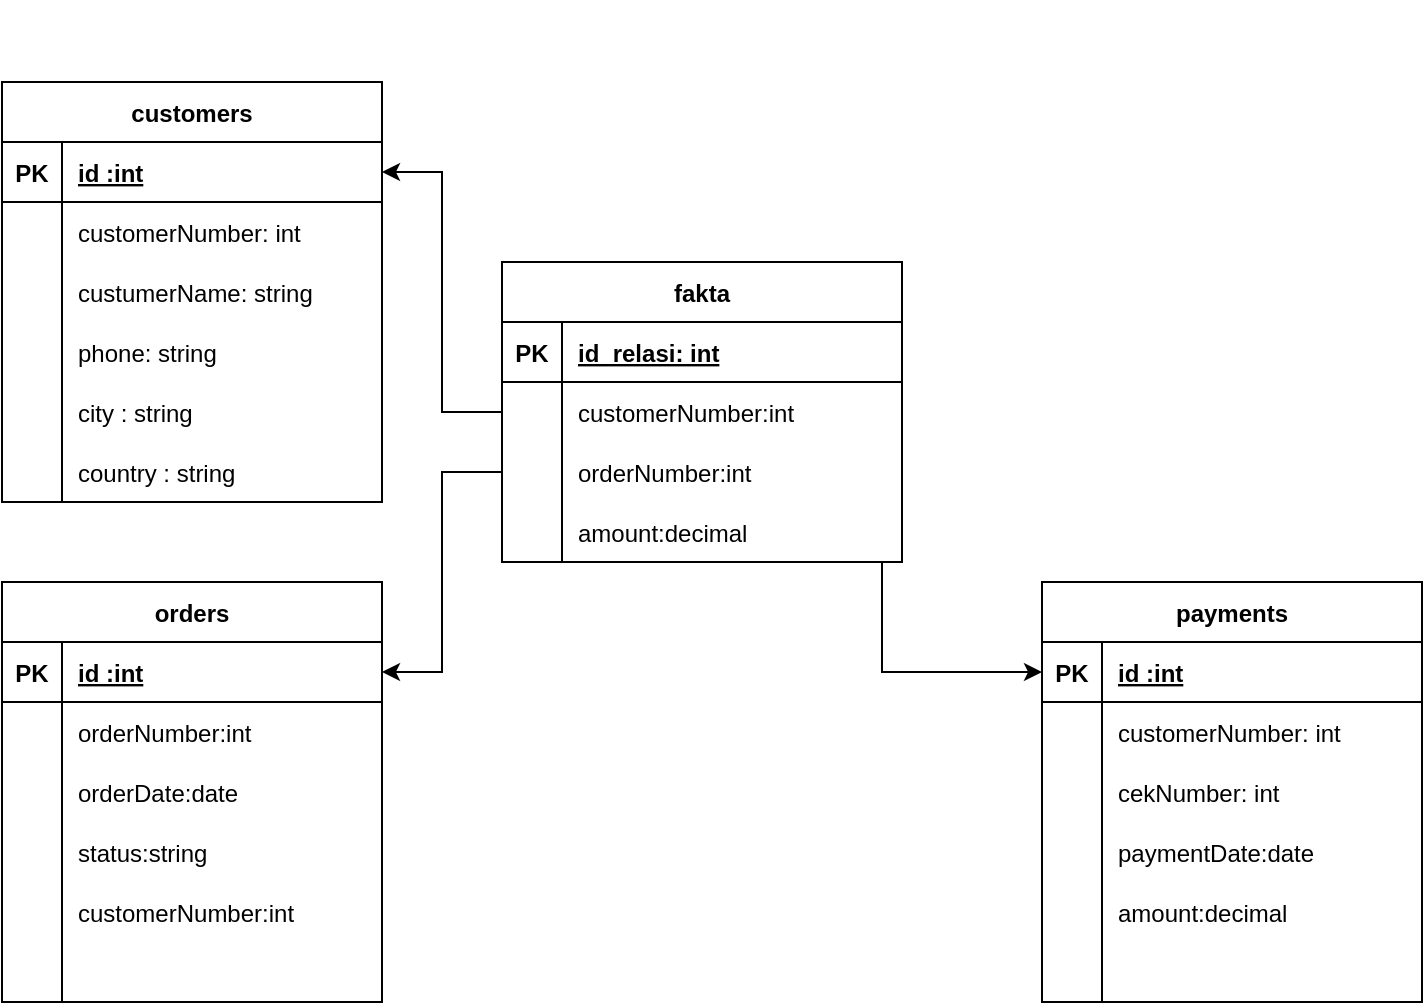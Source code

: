 <mxfile version="20.6.0" type="google"><diagram id="YVoLqZJofukBUi7LEMni" name="Page-1"><mxGraphModel grid="1" page="1" gridSize="10" guides="1" tooltips="1" connect="1" arrows="1" fold="1" pageScale="1" pageWidth="850" pageHeight="1100" math="0" shadow="0"><root><mxCell id="0"/><mxCell id="1" parent="0"/><mxCell id="QaGLvNw8Jx_cDBqKY7SF-19" value="customers" style="shape=table;startSize=30;container=1;collapsible=1;childLayout=tableLayout;fixedRows=1;rowLines=0;fontStyle=1;align=center;resizeLast=1;" vertex="1" parent="1"><mxGeometry x="40" y="120" width="190" height="210" as="geometry"/></mxCell><mxCell id="QaGLvNw8Jx_cDBqKY7SF-20" value="" style="shape=tableRow;horizontal=0;startSize=0;swimlaneHead=0;swimlaneBody=0;fillColor=none;collapsible=0;dropTarget=0;points=[[0,0.5],[1,0.5]];portConstraint=eastwest;top=0;left=0;right=0;bottom=1;" vertex="1" parent="QaGLvNw8Jx_cDBqKY7SF-19"><mxGeometry y="30" width="190" height="30" as="geometry"/></mxCell><mxCell id="QaGLvNw8Jx_cDBqKY7SF-21" value="PK" style="shape=partialRectangle;connectable=0;fillColor=none;top=0;left=0;bottom=0;right=0;fontStyle=1;overflow=hidden;" vertex="1" parent="QaGLvNw8Jx_cDBqKY7SF-20"><mxGeometry width="30" height="30" as="geometry"><mxRectangle width="30" height="30" as="alternateBounds"/></mxGeometry></mxCell><mxCell id="QaGLvNw8Jx_cDBqKY7SF-22" value="id :int" style="shape=partialRectangle;connectable=0;fillColor=none;top=0;left=0;bottom=0;right=0;align=left;spacingLeft=6;fontStyle=5;overflow=hidden;" vertex="1" parent="QaGLvNw8Jx_cDBqKY7SF-20"><mxGeometry x="30" width="160" height="30" as="geometry"><mxRectangle width="160" height="30" as="alternateBounds"/></mxGeometry></mxCell><mxCell id="QaGLvNw8Jx_cDBqKY7SF-23" value="" style="shape=tableRow;horizontal=0;startSize=0;swimlaneHead=0;swimlaneBody=0;fillColor=none;collapsible=0;dropTarget=0;points=[[0,0.5],[1,0.5]];portConstraint=eastwest;top=0;left=0;right=0;bottom=0;" vertex="1" parent="QaGLvNw8Jx_cDBqKY7SF-19"><mxGeometry y="60" width="190" height="30" as="geometry"/></mxCell><mxCell id="QaGLvNw8Jx_cDBqKY7SF-24" value="" style="shape=partialRectangle;connectable=0;fillColor=none;top=0;left=0;bottom=0;right=0;editable=1;overflow=hidden;" vertex="1" parent="QaGLvNw8Jx_cDBqKY7SF-23"><mxGeometry width="30" height="30" as="geometry"><mxRectangle width="30" height="30" as="alternateBounds"/></mxGeometry></mxCell><mxCell id="QaGLvNw8Jx_cDBqKY7SF-25" value="customerNumber: int" style="shape=partialRectangle;connectable=0;fillColor=none;top=0;left=0;bottom=0;right=0;align=left;spacingLeft=6;overflow=hidden;" vertex="1" parent="QaGLvNw8Jx_cDBqKY7SF-23"><mxGeometry x="30" width="160" height="30" as="geometry"><mxRectangle width="160" height="30" as="alternateBounds"/></mxGeometry></mxCell><mxCell id="QaGLvNw8Jx_cDBqKY7SF-26" value="" style="shape=tableRow;horizontal=0;startSize=0;swimlaneHead=0;swimlaneBody=0;fillColor=none;collapsible=0;dropTarget=0;points=[[0,0.5],[1,0.5]];portConstraint=eastwest;top=0;left=0;right=0;bottom=0;" vertex="1" parent="QaGLvNw8Jx_cDBqKY7SF-19"><mxGeometry y="90" width="190" height="30" as="geometry"/></mxCell><mxCell id="QaGLvNw8Jx_cDBqKY7SF-27" value="" style="shape=partialRectangle;connectable=0;fillColor=none;top=0;left=0;bottom=0;right=0;editable=1;overflow=hidden;" vertex="1" parent="QaGLvNw8Jx_cDBqKY7SF-26"><mxGeometry width="30" height="30" as="geometry"><mxRectangle width="30" height="30" as="alternateBounds"/></mxGeometry></mxCell><mxCell id="QaGLvNw8Jx_cDBqKY7SF-28" value="custumerName: string" style="shape=partialRectangle;connectable=0;fillColor=none;top=0;left=0;bottom=0;right=0;align=left;spacingLeft=6;overflow=hidden;" vertex="1" parent="QaGLvNw8Jx_cDBqKY7SF-26"><mxGeometry x="30" width="160" height="30" as="geometry"><mxRectangle width="160" height="30" as="alternateBounds"/></mxGeometry></mxCell><mxCell id="QaGLvNw8Jx_cDBqKY7SF-29" value="" style="shape=tableRow;horizontal=0;startSize=0;swimlaneHead=0;swimlaneBody=0;fillColor=none;collapsible=0;dropTarget=0;points=[[0,0.5],[1,0.5]];portConstraint=eastwest;top=0;left=0;right=0;bottom=0;" vertex="1" parent="QaGLvNw8Jx_cDBqKY7SF-19"><mxGeometry y="120" width="190" height="30" as="geometry"/></mxCell><mxCell id="QaGLvNw8Jx_cDBqKY7SF-30" value="" style="shape=partialRectangle;connectable=0;fillColor=none;top=0;left=0;bottom=0;right=0;editable=1;overflow=hidden;" vertex="1" parent="QaGLvNw8Jx_cDBqKY7SF-29"><mxGeometry width="30" height="30" as="geometry"><mxRectangle width="30" height="30" as="alternateBounds"/></mxGeometry></mxCell><mxCell id="QaGLvNw8Jx_cDBqKY7SF-31" value="" style="shape=partialRectangle;connectable=0;fillColor=none;top=0;left=0;bottom=0;right=0;align=left;spacingLeft=6;overflow=hidden;" vertex="1" parent="QaGLvNw8Jx_cDBqKY7SF-29"><mxGeometry x="30" width="160" height="30" as="geometry"><mxRectangle width="160" height="30" as="alternateBounds"/></mxGeometry></mxCell><mxCell id="QaGLvNw8Jx_cDBqKY7SF-32" value="" style="shape=tableRow;horizontal=0;startSize=0;swimlaneHead=0;swimlaneBody=0;fillColor=none;collapsible=0;dropTarget=0;points=[[0,0.5],[1,0.5]];portConstraint=eastwest;top=0;left=0;right=0;bottom=0;" vertex="1" parent="1"><mxGeometry x="40" y="80" width="180" height="30" as="geometry"/></mxCell><mxCell id="QaGLvNw8Jx_cDBqKY7SF-33" value="" style="shape=partialRectangle;connectable=0;fillColor=none;top=0;left=0;bottom=0;right=0;editable=1;overflow=hidden;" vertex="1" parent="QaGLvNw8Jx_cDBqKY7SF-32"><mxGeometry width="30" height="30" as="geometry"><mxRectangle width="30" height="30" as="alternateBounds"/></mxGeometry></mxCell><mxCell id="QaGLvNw8Jx_cDBqKY7SF-34" value="phone: string" style="shape=partialRectangle;connectable=0;fillColor=none;top=0;left=0;bottom=0;right=0;align=left;spacingLeft=6;overflow=hidden;" vertex="1" parent="1"><mxGeometry x="70" y="240" width="150" height="30" as="geometry"><mxRectangle width="150" height="30" as="alternateBounds"/></mxGeometry></mxCell><mxCell id="QaGLvNw8Jx_cDBqKY7SF-35" value="city : string" style="shape=partialRectangle;connectable=0;fillColor=none;top=0;left=0;bottom=0;right=0;align=left;spacingLeft=6;overflow=hidden;" vertex="1" parent="1"><mxGeometry x="70" y="270" width="150" height="30" as="geometry"><mxRectangle width="150" height="30" as="alternateBounds"/></mxGeometry></mxCell><mxCell id="QaGLvNw8Jx_cDBqKY7SF-36" value="" style="endArrow=none;html=1;rounded=0;" edge="1" parent="1"><mxGeometry width="50" height="50" relative="1" as="geometry"><mxPoint x="70" y="330" as="sourcePoint"/><mxPoint x="70" y="270" as="targetPoint"/></mxGeometry></mxCell><mxCell id="QaGLvNw8Jx_cDBqKY7SF-37" value="payments" style="shape=table;startSize=30;container=1;collapsible=1;childLayout=tableLayout;fixedRows=1;rowLines=0;fontStyle=1;align=center;resizeLast=1;" vertex="1" parent="1"><mxGeometry x="560" y="370" width="190" height="210" as="geometry"/></mxCell><mxCell id="QaGLvNw8Jx_cDBqKY7SF-38" value="" style="shape=tableRow;horizontal=0;startSize=0;swimlaneHead=0;swimlaneBody=0;fillColor=none;collapsible=0;dropTarget=0;points=[[0,0.5],[1,0.5]];portConstraint=eastwest;top=0;left=0;right=0;bottom=1;" vertex="1" parent="QaGLvNw8Jx_cDBqKY7SF-37"><mxGeometry y="30" width="190" height="30" as="geometry"/></mxCell><mxCell id="QaGLvNw8Jx_cDBqKY7SF-39" value="PK" style="shape=partialRectangle;connectable=0;fillColor=none;top=0;left=0;bottom=0;right=0;fontStyle=1;overflow=hidden;" vertex="1" parent="QaGLvNw8Jx_cDBqKY7SF-38"><mxGeometry width="30" height="30" as="geometry"><mxRectangle width="30" height="30" as="alternateBounds"/></mxGeometry></mxCell><mxCell id="QaGLvNw8Jx_cDBqKY7SF-40" value="id :int" style="shape=partialRectangle;connectable=0;fillColor=none;top=0;left=0;bottom=0;right=0;align=left;spacingLeft=6;fontStyle=5;overflow=hidden;" vertex="1" parent="QaGLvNw8Jx_cDBqKY7SF-38"><mxGeometry x="30" width="160" height="30" as="geometry"><mxRectangle width="160" height="30" as="alternateBounds"/></mxGeometry></mxCell><mxCell id="QaGLvNw8Jx_cDBqKY7SF-41" value="" style="shape=tableRow;horizontal=0;startSize=0;swimlaneHead=0;swimlaneBody=0;fillColor=none;collapsible=0;dropTarget=0;points=[[0,0.5],[1,0.5]];portConstraint=eastwest;top=0;left=0;right=0;bottom=0;" vertex="1" parent="QaGLvNw8Jx_cDBqKY7SF-37"><mxGeometry y="60" width="190" height="30" as="geometry"/></mxCell><mxCell id="QaGLvNw8Jx_cDBqKY7SF-42" value="" style="shape=partialRectangle;connectable=0;fillColor=none;top=0;left=0;bottom=0;right=0;editable=1;overflow=hidden;" vertex="1" parent="QaGLvNw8Jx_cDBqKY7SF-41"><mxGeometry width="30" height="30" as="geometry"><mxRectangle width="30" height="30" as="alternateBounds"/></mxGeometry></mxCell><mxCell id="QaGLvNw8Jx_cDBqKY7SF-43" value="customerNumber: int" style="shape=partialRectangle;connectable=0;fillColor=none;top=0;left=0;bottom=0;right=0;align=left;spacingLeft=6;overflow=hidden;" vertex="1" parent="QaGLvNw8Jx_cDBqKY7SF-41"><mxGeometry x="30" width="160" height="30" as="geometry"><mxRectangle width="160" height="30" as="alternateBounds"/></mxGeometry></mxCell><mxCell id="QaGLvNw8Jx_cDBqKY7SF-44" value="" style="shape=tableRow;horizontal=0;startSize=0;swimlaneHead=0;swimlaneBody=0;fillColor=none;collapsible=0;dropTarget=0;points=[[0,0.5],[1,0.5]];portConstraint=eastwest;top=0;left=0;right=0;bottom=0;" vertex="1" parent="QaGLvNw8Jx_cDBqKY7SF-37"><mxGeometry y="90" width="190" height="30" as="geometry"/></mxCell><mxCell id="QaGLvNw8Jx_cDBqKY7SF-45" value="" style="shape=partialRectangle;connectable=0;fillColor=none;top=0;left=0;bottom=0;right=0;editable=1;overflow=hidden;" vertex="1" parent="QaGLvNw8Jx_cDBqKY7SF-44"><mxGeometry width="30" height="30" as="geometry"><mxRectangle width="30" height="30" as="alternateBounds"/></mxGeometry></mxCell><mxCell id="QaGLvNw8Jx_cDBqKY7SF-46" value="cekNumber: int" style="shape=partialRectangle;connectable=0;fillColor=none;top=0;left=0;bottom=0;right=0;align=left;spacingLeft=6;overflow=hidden;" vertex="1" parent="QaGLvNw8Jx_cDBqKY7SF-44"><mxGeometry x="30" width="160" height="30" as="geometry"><mxRectangle width="160" height="30" as="alternateBounds"/></mxGeometry></mxCell><mxCell id="QaGLvNw8Jx_cDBqKY7SF-47" value="" style="shape=tableRow;horizontal=0;startSize=0;swimlaneHead=0;swimlaneBody=0;fillColor=none;collapsible=0;dropTarget=0;points=[[0,0.5],[1,0.5]];portConstraint=eastwest;top=0;left=0;right=0;bottom=0;" vertex="1" parent="QaGLvNw8Jx_cDBqKY7SF-37"><mxGeometry y="120" width="190" height="30" as="geometry"/></mxCell><mxCell id="QaGLvNw8Jx_cDBqKY7SF-48" value="" style="shape=partialRectangle;connectable=0;fillColor=none;top=0;left=0;bottom=0;right=0;editable=1;overflow=hidden;" vertex="1" parent="QaGLvNw8Jx_cDBqKY7SF-47"><mxGeometry width="30" height="30" as="geometry"><mxRectangle width="30" height="30" as="alternateBounds"/></mxGeometry></mxCell><mxCell id="QaGLvNw8Jx_cDBqKY7SF-49" value="" style="shape=partialRectangle;connectable=0;fillColor=none;top=0;left=0;bottom=0;right=0;align=left;spacingLeft=6;overflow=hidden;" vertex="1" parent="QaGLvNw8Jx_cDBqKY7SF-47"><mxGeometry x="30" width="160" height="30" as="geometry"><mxRectangle width="160" height="30" as="alternateBounds"/></mxGeometry></mxCell><mxCell id="QaGLvNw8Jx_cDBqKY7SF-50" value="paymentDate:date" style="shape=partialRectangle;connectable=0;fillColor=none;top=0;left=0;bottom=0;right=0;align=left;spacingLeft=6;overflow=hidden;" vertex="1" parent="1"><mxGeometry x="590" y="490" width="150" height="30" as="geometry"><mxRectangle width="150" height="30" as="alternateBounds"/></mxGeometry></mxCell><mxCell id="QaGLvNw8Jx_cDBqKY7SF-51" value="amount:decimal" style="shape=partialRectangle;connectable=0;fillColor=none;top=0;left=0;bottom=0;right=0;align=left;spacingLeft=6;overflow=hidden;" vertex="1" parent="1"><mxGeometry x="590" y="520" width="150" height="30" as="geometry"><mxRectangle width="150" height="30" as="alternateBounds"/></mxGeometry></mxCell><mxCell id="QaGLvNw8Jx_cDBqKY7SF-52" value="" style="endArrow=none;html=1;rounded=0;" edge="1" parent="1"><mxGeometry width="50" height="50" relative="1" as="geometry"><mxPoint x="590" y="580" as="sourcePoint"/><mxPoint x="590" y="520" as="targetPoint"/></mxGeometry></mxCell><mxCell id="QaGLvNw8Jx_cDBqKY7SF-53" value="orders" style="shape=table;startSize=30;container=1;collapsible=1;childLayout=tableLayout;fixedRows=1;rowLines=0;fontStyle=1;align=center;resizeLast=1;" vertex="1" parent="1"><mxGeometry x="40" y="370" width="190" height="210" as="geometry"/></mxCell><mxCell id="QaGLvNw8Jx_cDBqKY7SF-54" value="" style="shape=tableRow;horizontal=0;startSize=0;swimlaneHead=0;swimlaneBody=0;fillColor=none;collapsible=0;dropTarget=0;points=[[0,0.5],[1,0.5]];portConstraint=eastwest;top=0;left=0;right=0;bottom=1;" vertex="1" parent="QaGLvNw8Jx_cDBqKY7SF-53"><mxGeometry y="30" width="190" height="30" as="geometry"/></mxCell><mxCell id="QaGLvNw8Jx_cDBqKY7SF-55" value="PK" style="shape=partialRectangle;connectable=0;fillColor=none;top=0;left=0;bottom=0;right=0;fontStyle=1;overflow=hidden;" vertex="1" parent="QaGLvNw8Jx_cDBqKY7SF-54"><mxGeometry width="30" height="30" as="geometry"><mxRectangle width="30" height="30" as="alternateBounds"/></mxGeometry></mxCell><mxCell id="QaGLvNw8Jx_cDBqKY7SF-56" value="id :int" style="shape=partialRectangle;connectable=0;fillColor=none;top=0;left=0;bottom=0;right=0;align=left;spacingLeft=6;fontStyle=5;overflow=hidden;" vertex="1" parent="QaGLvNw8Jx_cDBqKY7SF-54"><mxGeometry x="30" width="160" height="30" as="geometry"><mxRectangle width="160" height="30" as="alternateBounds"/></mxGeometry></mxCell><mxCell id="QaGLvNw8Jx_cDBqKY7SF-57" value="" style="shape=tableRow;horizontal=0;startSize=0;swimlaneHead=0;swimlaneBody=0;fillColor=none;collapsible=0;dropTarget=0;points=[[0,0.5],[1,0.5]];portConstraint=eastwest;top=0;left=0;right=0;bottom=0;" vertex="1" parent="QaGLvNw8Jx_cDBqKY7SF-53"><mxGeometry y="60" width="190" height="30" as="geometry"/></mxCell><mxCell id="QaGLvNw8Jx_cDBqKY7SF-58" value="" style="shape=partialRectangle;connectable=0;fillColor=none;top=0;left=0;bottom=0;right=0;editable=1;overflow=hidden;" vertex="1" parent="QaGLvNw8Jx_cDBqKY7SF-57"><mxGeometry width="30" height="30" as="geometry"><mxRectangle width="30" height="30" as="alternateBounds"/></mxGeometry></mxCell><mxCell id="QaGLvNw8Jx_cDBqKY7SF-59" value="orderNumber:int" style="shape=partialRectangle;connectable=0;fillColor=none;top=0;left=0;bottom=0;right=0;align=left;spacingLeft=6;overflow=hidden;" vertex="1" parent="QaGLvNw8Jx_cDBqKY7SF-57"><mxGeometry x="30" width="160" height="30" as="geometry"><mxRectangle width="160" height="30" as="alternateBounds"/></mxGeometry></mxCell><mxCell id="QaGLvNw8Jx_cDBqKY7SF-60" value="" style="shape=tableRow;horizontal=0;startSize=0;swimlaneHead=0;swimlaneBody=0;fillColor=none;collapsible=0;dropTarget=0;points=[[0,0.5],[1,0.5]];portConstraint=eastwest;top=0;left=0;right=0;bottom=0;" vertex="1" parent="QaGLvNw8Jx_cDBqKY7SF-53"><mxGeometry y="90" width="190" height="30" as="geometry"/></mxCell><mxCell id="QaGLvNw8Jx_cDBqKY7SF-61" value="" style="shape=partialRectangle;connectable=0;fillColor=none;top=0;left=0;bottom=0;right=0;editable=1;overflow=hidden;" vertex="1" parent="QaGLvNw8Jx_cDBqKY7SF-60"><mxGeometry width="30" height="30" as="geometry"><mxRectangle width="30" height="30" as="alternateBounds"/></mxGeometry></mxCell><mxCell id="QaGLvNw8Jx_cDBqKY7SF-62" value="orderDate:date" style="shape=partialRectangle;connectable=0;fillColor=none;top=0;left=0;bottom=0;right=0;align=left;spacingLeft=6;overflow=hidden;" vertex="1" parent="QaGLvNw8Jx_cDBqKY7SF-60"><mxGeometry x="30" width="160" height="30" as="geometry"><mxRectangle width="160" height="30" as="alternateBounds"/></mxGeometry></mxCell><mxCell id="QaGLvNw8Jx_cDBqKY7SF-63" value="" style="shape=tableRow;horizontal=0;startSize=0;swimlaneHead=0;swimlaneBody=0;fillColor=none;collapsible=0;dropTarget=0;points=[[0,0.5],[1,0.5]];portConstraint=eastwest;top=0;left=0;right=0;bottom=0;" vertex="1" parent="QaGLvNw8Jx_cDBqKY7SF-53"><mxGeometry y="120" width="190" height="30" as="geometry"/></mxCell><mxCell id="QaGLvNw8Jx_cDBqKY7SF-64" value="" style="shape=partialRectangle;connectable=0;fillColor=none;top=0;left=0;bottom=0;right=0;editable=1;overflow=hidden;" vertex="1" parent="QaGLvNw8Jx_cDBqKY7SF-63"><mxGeometry width="30" height="30" as="geometry"><mxRectangle width="30" height="30" as="alternateBounds"/></mxGeometry></mxCell><mxCell id="QaGLvNw8Jx_cDBqKY7SF-65" value="" style="shape=partialRectangle;connectable=0;fillColor=none;top=0;left=0;bottom=0;right=0;align=left;spacingLeft=6;overflow=hidden;" vertex="1" parent="QaGLvNw8Jx_cDBqKY7SF-63"><mxGeometry x="30" width="160" height="30" as="geometry"><mxRectangle width="160" height="30" as="alternateBounds"/></mxGeometry></mxCell><mxCell id="QaGLvNw8Jx_cDBqKY7SF-66" value="status:string" style="shape=partialRectangle;connectable=0;fillColor=none;top=0;left=0;bottom=0;right=0;align=left;spacingLeft=6;overflow=hidden;" vertex="1" parent="1"><mxGeometry x="70" y="490" width="150" height="30" as="geometry"><mxRectangle width="150" height="30" as="alternateBounds"/></mxGeometry></mxCell><mxCell id="QaGLvNw8Jx_cDBqKY7SF-67" value="customerNumber:int" style="shape=partialRectangle;connectable=0;fillColor=none;top=0;left=0;bottom=0;right=0;align=left;spacingLeft=6;overflow=hidden;" vertex="1" parent="1"><mxGeometry x="70" y="520" width="150" height="30" as="geometry"><mxRectangle width="150" height="30" as="alternateBounds"/></mxGeometry></mxCell><mxCell id="QaGLvNw8Jx_cDBqKY7SF-68" value="" style="endArrow=none;html=1;rounded=0;" edge="1" parent="1"><mxGeometry width="50" height="50" relative="1" as="geometry"><mxPoint x="70" y="580" as="sourcePoint"/><mxPoint x="70" y="520" as="targetPoint"/></mxGeometry></mxCell><mxCell id="QaGLvNw8Jx_cDBqKY7SF-70" value="" style="shape=tableRow;horizontal=0;startSize=0;swimlaneHead=0;swimlaneBody=0;fillColor=none;collapsible=0;dropTarget=0;points=[[0,0.5],[1,0.5]];portConstraint=eastwest;top=0;left=0;right=0;bottom=0;" vertex="1" parent="1"><mxGeometry x="359" y="360" width="180" height="30" as="geometry"/></mxCell><mxCell id="QaGLvNw8Jx_cDBqKY7SF-71" value="" style="shape=partialRectangle;connectable=0;fillColor=none;top=0;left=0;bottom=0;right=0;editable=1;overflow=hidden;" vertex="1" parent="QaGLvNw8Jx_cDBqKY7SF-70"><mxGeometry width="30" height="30" as="geometry"><mxRectangle width="30" height="30" as="alternateBounds"/></mxGeometry></mxCell><mxCell id="QaGLvNw8Jx_cDBqKY7SF-72" value="" style="shape=tableRow;horizontal=0;startSize=0;swimlaneHead=0;swimlaneBody=0;fillColor=none;collapsible=0;dropTarget=0;points=[[0,0.5],[1,0.5]];portConstraint=eastwest;top=0;left=0;right=0;bottom=0;" vertex="1" parent="1"><mxGeometry x="359" y="390" width="180" height="30" as="geometry"/></mxCell><mxCell id="QaGLvNw8Jx_cDBqKY7SF-73" value="" style="shape=partialRectangle;connectable=0;fillColor=none;top=0;left=0;bottom=0;right=0;editable=1;overflow=hidden;" vertex="1" parent="QaGLvNw8Jx_cDBqKY7SF-72"><mxGeometry y="-190" width="30" height="30" as="geometry"><mxRectangle width="30" height="30" as="alternateBounds"/></mxGeometry></mxCell><mxCell id="QaGLvNw8Jx_cDBqKY7SF-74" value="fakta" style="shape=table;startSize=30;container=1;collapsible=1;childLayout=tableLayout;fixedRows=1;rowLines=0;fontStyle=1;align=center;resizeLast=1;" vertex="1" parent="1"><mxGeometry x="290" y="210" width="200" height="150" as="geometry"/></mxCell><mxCell id="QaGLvNw8Jx_cDBqKY7SF-75" value="" style="shape=tableRow;horizontal=0;startSize=0;swimlaneHead=0;swimlaneBody=0;fillColor=none;collapsible=0;dropTarget=0;points=[[0,0.5],[1,0.5]];portConstraint=eastwest;top=0;left=0;right=0;bottom=1;" vertex="1" parent="QaGLvNw8Jx_cDBqKY7SF-74"><mxGeometry y="30" width="200" height="30" as="geometry"/></mxCell><mxCell id="QaGLvNw8Jx_cDBqKY7SF-76" value="PK" style="shape=partialRectangle;connectable=0;fillColor=none;top=0;left=0;bottom=0;right=0;fontStyle=1;overflow=hidden;" vertex="1" parent="QaGLvNw8Jx_cDBqKY7SF-75"><mxGeometry width="30" height="30" as="geometry"><mxRectangle width="30" height="30" as="alternateBounds"/></mxGeometry></mxCell><mxCell id="QaGLvNw8Jx_cDBqKY7SF-77" value="id_relasi: int" style="shape=partialRectangle;connectable=0;fillColor=none;top=0;left=0;bottom=0;right=0;align=left;spacingLeft=6;fontStyle=5;overflow=hidden;" vertex="1" parent="QaGLvNw8Jx_cDBqKY7SF-75"><mxGeometry x="30" width="170" height="30" as="geometry"><mxRectangle width="170" height="30" as="alternateBounds"/></mxGeometry></mxCell><mxCell id="QaGLvNw8Jx_cDBqKY7SF-78" value="" style="shape=tableRow;horizontal=0;startSize=0;swimlaneHead=0;swimlaneBody=0;fillColor=none;collapsible=0;dropTarget=0;points=[[0,0.5],[1,0.5]];portConstraint=eastwest;top=0;left=0;right=0;bottom=0;" vertex="1" parent="QaGLvNw8Jx_cDBqKY7SF-74"><mxGeometry y="60" width="200" height="30" as="geometry"/></mxCell><mxCell id="QaGLvNw8Jx_cDBqKY7SF-79" value="" style="shape=partialRectangle;connectable=0;fillColor=none;top=0;left=0;bottom=0;right=0;editable=1;overflow=hidden;" vertex="1" parent="QaGLvNw8Jx_cDBqKY7SF-78"><mxGeometry width="30" height="30" as="geometry"><mxRectangle width="30" height="30" as="alternateBounds"/></mxGeometry></mxCell><mxCell id="QaGLvNw8Jx_cDBqKY7SF-80" value="customerNumber:int" style="shape=partialRectangle;connectable=0;fillColor=none;top=0;left=0;bottom=0;right=0;align=left;spacingLeft=6;overflow=hidden;" vertex="1" parent="QaGLvNw8Jx_cDBqKY7SF-78"><mxGeometry x="30" width="170" height="30" as="geometry"><mxRectangle width="170" height="30" as="alternateBounds"/></mxGeometry></mxCell><mxCell id="QaGLvNw8Jx_cDBqKY7SF-81" value="" style="shape=tableRow;horizontal=0;startSize=0;swimlaneHead=0;swimlaneBody=0;fillColor=none;collapsible=0;dropTarget=0;points=[[0,0.5],[1,0.5]];portConstraint=eastwest;top=0;left=0;right=0;bottom=0;" vertex="1" parent="QaGLvNw8Jx_cDBqKY7SF-74"><mxGeometry y="90" width="200" height="30" as="geometry"/></mxCell><mxCell id="QaGLvNw8Jx_cDBqKY7SF-82" value="" style="shape=partialRectangle;connectable=0;fillColor=none;top=0;left=0;bottom=0;right=0;editable=1;overflow=hidden;" vertex="1" parent="QaGLvNw8Jx_cDBqKY7SF-81"><mxGeometry width="30" height="30" as="geometry"><mxRectangle width="30" height="30" as="alternateBounds"/></mxGeometry></mxCell><mxCell id="QaGLvNw8Jx_cDBqKY7SF-83" value="orderNumber:int" style="shape=partialRectangle;connectable=0;fillColor=none;top=0;left=0;bottom=0;right=0;align=left;spacingLeft=6;overflow=hidden;" vertex="1" parent="QaGLvNw8Jx_cDBqKY7SF-81"><mxGeometry x="30" width="170" height="30" as="geometry"><mxRectangle width="170" height="30" as="alternateBounds"/></mxGeometry></mxCell><mxCell id="QaGLvNw8Jx_cDBqKY7SF-84" value="" style="shape=tableRow;horizontal=0;startSize=0;swimlaneHead=0;swimlaneBody=0;fillColor=none;collapsible=0;dropTarget=0;points=[[0,0.5],[1,0.5]];portConstraint=eastwest;top=0;left=0;right=0;bottom=0;" vertex="1" parent="QaGLvNw8Jx_cDBqKY7SF-74"><mxGeometry y="120" width="200" height="30" as="geometry"/></mxCell><mxCell id="QaGLvNw8Jx_cDBqKY7SF-85" value="" style="shape=partialRectangle;connectable=0;fillColor=none;top=0;left=0;bottom=0;right=0;editable=1;overflow=hidden;" vertex="1" parent="QaGLvNw8Jx_cDBqKY7SF-84"><mxGeometry width="30" height="30" as="geometry"><mxRectangle width="30" height="30" as="alternateBounds"/></mxGeometry></mxCell><mxCell id="QaGLvNw8Jx_cDBqKY7SF-86" value="amount:decimal" style="shape=partialRectangle;connectable=0;fillColor=none;top=0;left=0;bottom=0;right=0;align=left;spacingLeft=6;overflow=hidden;" vertex="1" parent="QaGLvNw8Jx_cDBqKY7SF-84"><mxGeometry x="30" width="170" height="30" as="geometry"><mxRectangle width="170" height="30" as="alternateBounds"/></mxGeometry></mxCell><mxCell id="QaGLvNw8Jx_cDBqKY7SF-97" value="" style="shape=partialRectangle;connectable=0;fillColor=none;top=0;left=0;bottom=0;right=0;editable=1;overflow=hidden;" vertex="1" parent="1"><mxGeometry x="619" y="280" width="30" height="30" as="geometry"><mxRectangle width="30" height="30" as="alternateBounds"/></mxGeometry></mxCell><mxCell id="QaGLvNw8Jx_cDBqKY7SF-98" value="" style="shape=partialRectangle;connectable=0;fillColor=none;top=0;left=0;bottom=0;right=0;editable=1;overflow=hidden;" vertex="1" parent="1"><mxGeometry x="619" y="120" width="30" height="30" as="geometry"><mxRectangle width="30" height="30" as="alternateBounds"/></mxGeometry></mxCell><mxCell id="QaGLvNw8Jx_cDBqKY7SF-116" style="edgeStyle=orthogonalEdgeStyle;rounded=0;orthogonalLoop=1;jettySize=auto;html=1;entryX=0;entryY=0.5;entryDx=0;entryDy=0;" edge="1" parent="1" target="QaGLvNw8Jx_cDBqKY7SF-38"><mxGeometry relative="1" as="geometry"><mxPoint x="490" y="360" as="sourcePoint"/><Array as="points"><mxPoint x="490" y="360"/><mxPoint x="480" y="360"/><mxPoint x="480" y="415"/></Array></mxGeometry></mxCell><mxCell id="QaGLvNw8Jx_cDBqKY7SF-117" style="edgeStyle=orthogonalEdgeStyle;rounded=0;orthogonalLoop=1;jettySize=auto;html=1;entryX=1;entryY=0.5;entryDx=0;entryDy=0;" edge="1" parent="1" source="QaGLvNw8Jx_cDBqKY7SF-78" target="QaGLvNw8Jx_cDBqKY7SF-20"><mxGeometry relative="1" as="geometry"/></mxCell><mxCell id="QaGLvNw8Jx_cDBqKY7SF-118" style="edgeStyle=orthogonalEdgeStyle;rounded=0;orthogonalLoop=1;jettySize=auto;html=1;entryX=1;entryY=0.5;entryDx=0;entryDy=0;" edge="1" parent="1" source="QaGLvNw8Jx_cDBqKY7SF-81" target="QaGLvNw8Jx_cDBqKY7SF-54"><mxGeometry relative="1" as="geometry"/></mxCell><mxCell id="yS0kxV8j_96mlK80KqIS-2" value="country : string" style="shape=partialRectangle;connectable=0;fillColor=none;top=0;left=0;bottom=0;right=0;align=left;spacingLeft=6;overflow=hidden;" vertex="1" parent="1"><mxGeometry x="70" y="300" width="150" height="30" as="geometry"><mxRectangle width="150" height="30" as="alternateBounds"/></mxGeometry></mxCell></root></mxGraphModel></diagram></mxfile>